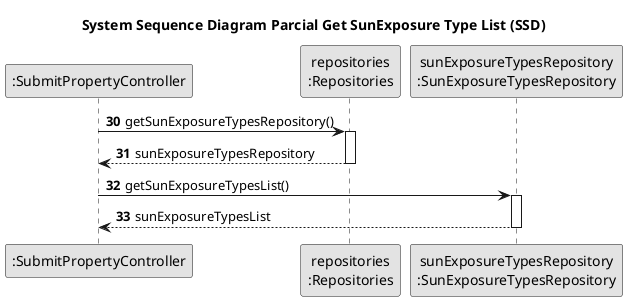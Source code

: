 @startuml
skinparam monochrome true
skinparam packageStyle rectangle
skinparam shadowing false

title System Sequence Diagram Parcial Get SunExposure Type List (SSD)

'hide footbox
participant ":SubmitPropertyController" as CTRL

participant "repositories\n:Repositories" as repositories
participant "sunExposureTypesRepository\n:SunExposureTypesRepository" as sunExposureTypesRepository

autonumber 30


    CTRL  ->  repositories : getSunExposureTypesRepository()
        activate repositories

        repositories --> CTRL: sunExposureTypesRepository
        deactivate repositories

    CTRL -> sunExposureTypesRepository : getSunExposureTypesList()
        activate sunExposureTypesRepository

        sunExposureTypesRepository --> CTRL : sunExposureTypesList
        deactivate sunExposureTypesRepository


@enduml